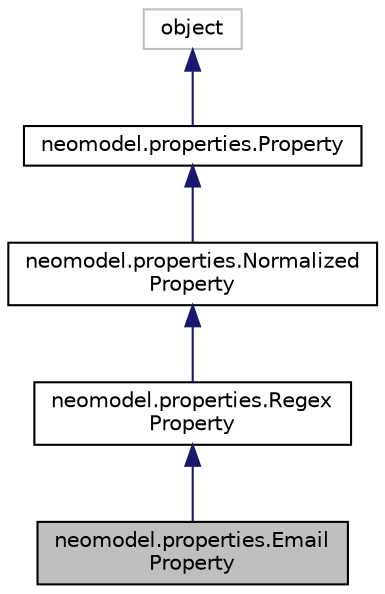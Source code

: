 digraph "neomodel.properties.EmailProperty"
{
 // LATEX_PDF_SIZE
  edge [fontname="Helvetica",fontsize="10",labelfontname="Helvetica",labelfontsize="10"];
  node [fontname="Helvetica",fontsize="10",shape=record];
  Node1 [label="neomodel.properties.Email\lProperty",height=0.2,width=0.4,color="black", fillcolor="grey75", style="filled", fontcolor="black",tooltip=" "];
  Node2 -> Node1 [dir="back",color="midnightblue",fontsize="10",style="solid",fontname="Helvetica"];
  Node2 [label="neomodel.properties.Regex\lProperty",height=0.2,width=0.4,color="black", fillcolor="white", style="filled",URL="$dc/d32/classneomodel_1_1properties_1_1_regex_property.html",tooltip=" "];
  Node3 -> Node2 [dir="back",color="midnightblue",fontsize="10",style="solid",fontname="Helvetica"];
  Node3 [label="neomodel.properties.Normalized\lProperty",height=0.2,width=0.4,color="black", fillcolor="white", style="filled",URL="$da/dc5/classneomodel_1_1properties_1_1_normalized_property.html",tooltip=" "];
  Node4 -> Node3 [dir="back",color="midnightblue",fontsize="10",style="solid",fontname="Helvetica"];
  Node4 [label="neomodel.properties.Property",height=0.2,width=0.4,color="black", fillcolor="white", style="filled",URL="$d3/da2/classneomodel_1_1properties_1_1_property.html",tooltip=" "];
  Node5 -> Node4 [dir="back",color="midnightblue",fontsize="10",style="solid",fontname="Helvetica"];
  Node5 [label="object",height=0.2,width=0.4,color="grey75", fillcolor="white", style="filled",tooltip=" "];
}
